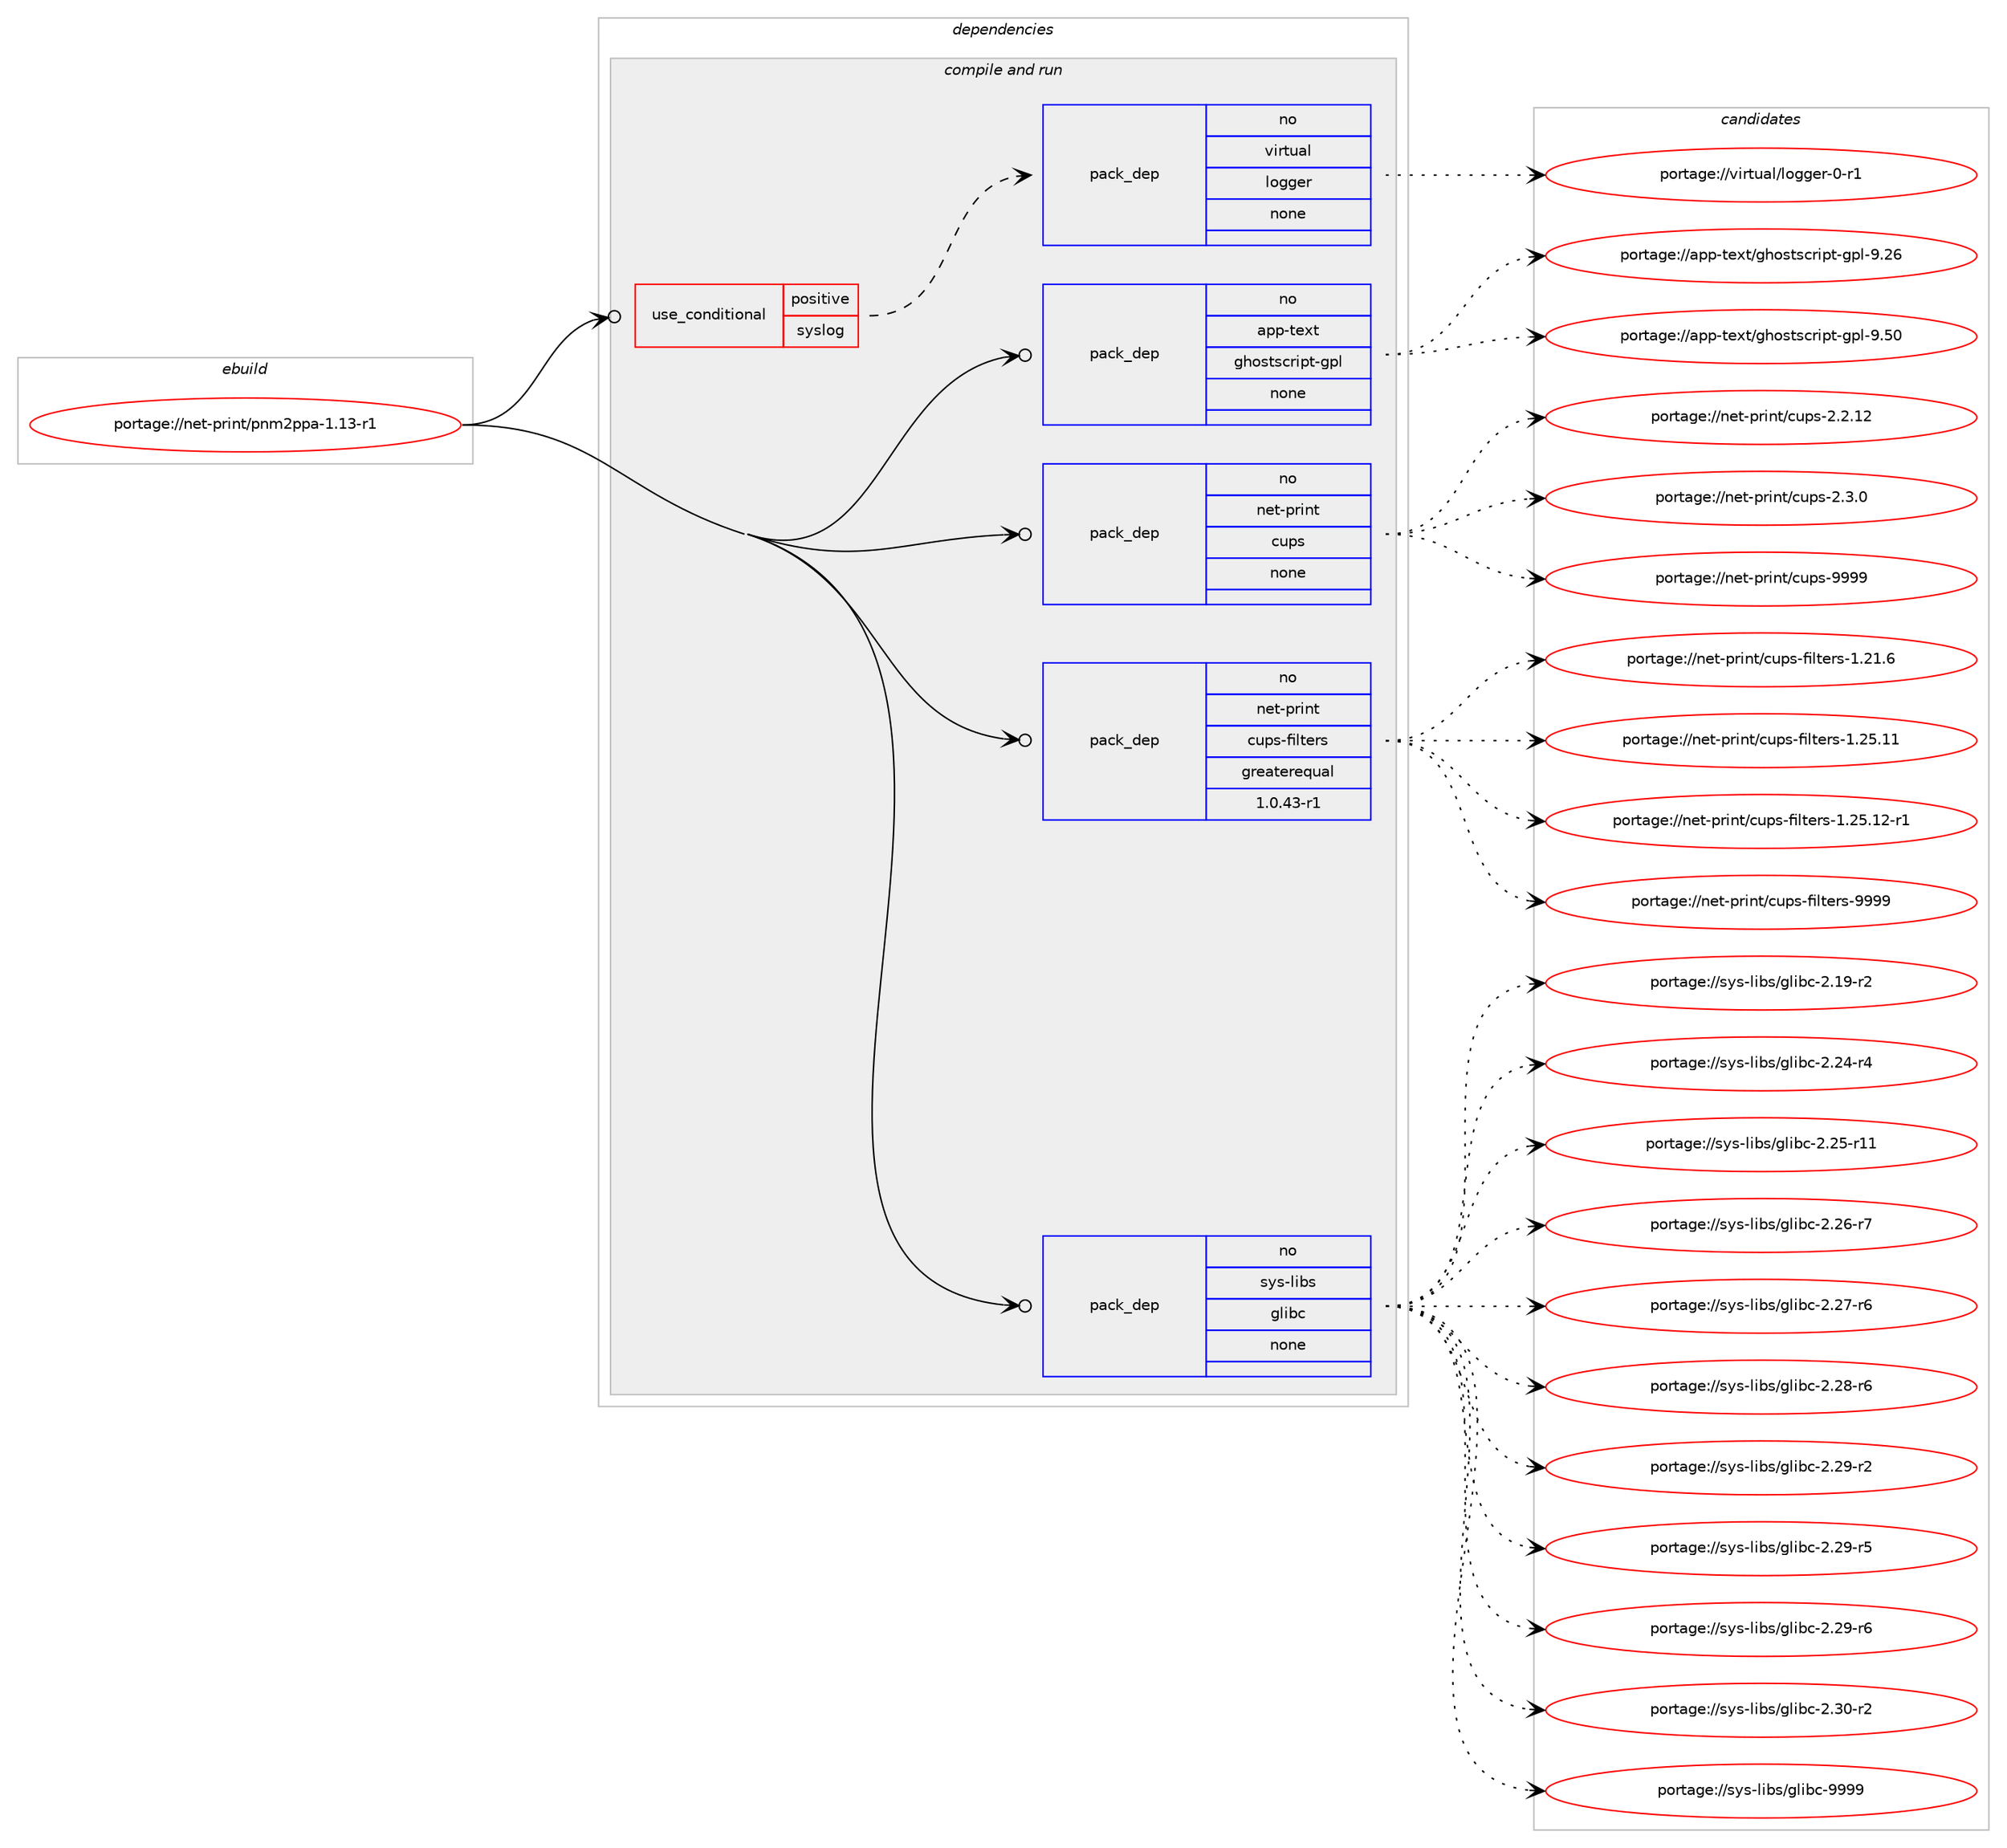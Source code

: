 digraph prolog {

# *************
# Graph options
# *************

newrank=true;
concentrate=true;
compound=true;
graph [rankdir=LR,fontname=Helvetica,fontsize=10,ranksep=1.5];#, ranksep=2.5, nodesep=0.2];
edge  [arrowhead=vee];
node  [fontname=Helvetica,fontsize=10];

# **********
# The ebuild
# **********

subgraph cluster_leftcol {
color=gray;
rank=same;
label=<<i>ebuild</i>>;
id [label="portage://net-print/pnm2ppa-1.13-r1", color=red, width=4, href="../net-print/pnm2ppa-1.13-r1.svg"];
}

# ****************
# The dependencies
# ****************

subgraph cluster_midcol {
color=gray;
label=<<i>dependencies</i>>;
subgraph cluster_compile {
fillcolor="#eeeeee";
style=filled;
label=<<i>compile</i>>;
}
subgraph cluster_compileandrun {
fillcolor="#eeeeee";
style=filled;
label=<<i>compile and run</i>>;
subgraph cond93688 {
dependency374836 [label=<<TABLE BORDER="0" CELLBORDER="1" CELLSPACING="0" CELLPADDING="4"><TR><TD ROWSPAN="3" CELLPADDING="10">use_conditional</TD></TR><TR><TD>positive</TD></TR><TR><TD>syslog</TD></TR></TABLE>>, shape=none, color=red];
subgraph pack274810 {
dependency374837 [label=<<TABLE BORDER="0" CELLBORDER="1" CELLSPACING="0" CELLPADDING="4" WIDTH="220"><TR><TD ROWSPAN="6" CELLPADDING="30">pack_dep</TD></TR><TR><TD WIDTH="110">no</TD></TR><TR><TD>virtual</TD></TR><TR><TD>logger</TD></TR><TR><TD>none</TD></TR><TR><TD></TD></TR></TABLE>>, shape=none, color=blue];
}
dependency374836:e -> dependency374837:w [weight=20,style="dashed",arrowhead="vee"];
}
id:e -> dependency374836:w [weight=20,style="solid",arrowhead="odotvee"];
subgraph pack274811 {
dependency374838 [label=<<TABLE BORDER="0" CELLBORDER="1" CELLSPACING="0" CELLPADDING="4" WIDTH="220"><TR><TD ROWSPAN="6" CELLPADDING="30">pack_dep</TD></TR><TR><TD WIDTH="110">no</TD></TR><TR><TD>app-text</TD></TR><TR><TD>ghostscript-gpl</TD></TR><TR><TD>none</TD></TR><TR><TD></TD></TR></TABLE>>, shape=none, color=blue];
}
id:e -> dependency374838:w [weight=20,style="solid",arrowhead="odotvee"];
subgraph pack274812 {
dependency374839 [label=<<TABLE BORDER="0" CELLBORDER="1" CELLSPACING="0" CELLPADDING="4" WIDTH="220"><TR><TD ROWSPAN="6" CELLPADDING="30">pack_dep</TD></TR><TR><TD WIDTH="110">no</TD></TR><TR><TD>net-print</TD></TR><TR><TD>cups</TD></TR><TR><TD>none</TD></TR><TR><TD></TD></TR></TABLE>>, shape=none, color=blue];
}
id:e -> dependency374839:w [weight=20,style="solid",arrowhead="odotvee"];
subgraph pack274813 {
dependency374840 [label=<<TABLE BORDER="0" CELLBORDER="1" CELLSPACING="0" CELLPADDING="4" WIDTH="220"><TR><TD ROWSPAN="6" CELLPADDING="30">pack_dep</TD></TR><TR><TD WIDTH="110">no</TD></TR><TR><TD>net-print</TD></TR><TR><TD>cups-filters</TD></TR><TR><TD>greaterequal</TD></TR><TR><TD>1.0.43-r1</TD></TR></TABLE>>, shape=none, color=blue];
}
id:e -> dependency374840:w [weight=20,style="solid",arrowhead="odotvee"];
subgraph pack274814 {
dependency374841 [label=<<TABLE BORDER="0" CELLBORDER="1" CELLSPACING="0" CELLPADDING="4" WIDTH="220"><TR><TD ROWSPAN="6" CELLPADDING="30">pack_dep</TD></TR><TR><TD WIDTH="110">no</TD></TR><TR><TD>sys-libs</TD></TR><TR><TD>glibc</TD></TR><TR><TD>none</TD></TR><TR><TD></TD></TR></TABLE>>, shape=none, color=blue];
}
id:e -> dependency374841:w [weight=20,style="solid",arrowhead="odotvee"];
}
subgraph cluster_run {
fillcolor="#eeeeee";
style=filled;
label=<<i>run</i>>;
}
}

# **************
# The candidates
# **************

subgraph cluster_choices {
rank=same;
color=gray;
label=<<i>candidates</i>>;

subgraph choice274810 {
color=black;
nodesep=1;
choiceportage118105114116117971084710811110310310111445484511449 [label="portage://virtual/logger-0-r1", color=red, width=4,href="../virtual/logger-0-r1.svg"];
dependency374837:e -> choiceportage118105114116117971084710811110310310111445484511449:w [style=dotted,weight="100"];
}
subgraph choice274811 {
color=black;
nodesep=1;
choiceportage97112112451161011201164710310411111511611599114105112116451031121084557465054 [label="portage://app-text/ghostscript-gpl-9.26", color=red, width=4,href="../app-text/ghostscript-gpl-9.26.svg"];
choiceportage97112112451161011201164710310411111511611599114105112116451031121084557465348 [label="portage://app-text/ghostscript-gpl-9.50", color=red, width=4,href="../app-text/ghostscript-gpl-9.50.svg"];
dependency374838:e -> choiceportage97112112451161011201164710310411111511611599114105112116451031121084557465054:w [style=dotted,weight="100"];
dependency374838:e -> choiceportage97112112451161011201164710310411111511611599114105112116451031121084557465348:w [style=dotted,weight="100"];
}
subgraph choice274812 {
color=black;
nodesep=1;
choiceportage11010111645112114105110116479911711211545504650464950 [label="portage://net-print/cups-2.2.12", color=red, width=4,href="../net-print/cups-2.2.12.svg"];
choiceportage110101116451121141051101164799117112115455046514648 [label="portage://net-print/cups-2.3.0", color=red, width=4,href="../net-print/cups-2.3.0.svg"];
choiceportage1101011164511211410511011647991171121154557575757 [label="portage://net-print/cups-9999", color=red, width=4,href="../net-print/cups-9999.svg"];
dependency374839:e -> choiceportage11010111645112114105110116479911711211545504650464950:w [style=dotted,weight="100"];
dependency374839:e -> choiceportage110101116451121141051101164799117112115455046514648:w [style=dotted,weight="100"];
dependency374839:e -> choiceportage1101011164511211410511011647991171121154557575757:w [style=dotted,weight="100"];
}
subgraph choice274813 {
color=black;
nodesep=1;
choiceportage1101011164511211410511011647991171121154510210510811610111411545494650494654 [label="portage://net-print/cups-filters-1.21.6", color=red, width=4,href="../net-print/cups-filters-1.21.6.svg"];
choiceportage110101116451121141051101164799117112115451021051081161011141154549465053464949 [label="portage://net-print/cups-filters-1.25.11", color=red, width=4,href="../net-print/cups-filters-1.25.11.svg"];
choiceportage1101011164511211410511011647991171121154510210510811610111411545494650534649504511449 [label="portage://net-print/cups-filters-1.25.12-r1", color=red, width=4,href="../net-print/cups-filters-1.25.12-r1.svg"];
choiceportage110101116451121141051101164799117112115451021051081161011141154557575757 [label="portage://net-print/cups-filters-9999", color=red, width=4,href="../net-print/cups-filters-9999.svg"];
dependency374840:e -> choiceportage1101011164511211410511011647991171121154510210510811610111411545494650494654:w [style=dotted,weight="100"];
dependency374840:e -> choiceportage110101116451121141051101164799117112115451021051081161011141154549465053464949:w [style=dotted,weight="100"];
dependency374840:e -> choiceportage1101011164511211410511011647991171121154510210510811610111411545494650534649504511449:w [style=dotted,weight="100"];
dependency374840:e -> choiceportage110101116451121141051101164799117112115451021051081161011141154557575757:w [style=dotted,weight="100"];
}
subgraph choice274814 {
color=black;
nodesep=1;
choiceportage115121115451081059811547103108105989945504649574511450 [label="portage://sys-libs/glibc-2.19-r2", color=red, width=4,href="../sys-libs/glibc-2.19-r2.svg"];
choiceportage115121115451081059811547103108105989945504650524511452 [label="portage://sys-libs/glibc-2.24-r4", color=red, width=4,href="../sys-libs/glibc-2.24-r4.svg"];
choiceportage11512111545108105981154710310810598994550465053451144949 [label="portage://sys-libs/glibc-2.25-r11", color=red, width=4,href="../sys-libs/glibc-2.25-r11.svg"];
choiceportage115121115451081059811547103108105989945504650544511455 [label="portage://sys-libs/glibc-2.26-r7", color=red, width=4,href="../sys-libs/glibc-2.26-r7.svg"];
choiceportage115121115451081059811547103108105989945504650554511454 [label="portage://sys-libs/glibc-2.27-r6", color=red, width=4,href="../sys-libs/glibc-2.27-r6.svg"];
choiceportage115121115451081059811547103108105989945504650564511454 [label="portage://sys-libs/glibc-2.28-r6", color=red, width=4,href="../sys-libs/glibc-2.28-r6.svg"];
choiceportage115121115451081059811547103108105989945504650574511450 [label="portage://sys-libs/glibc-2.29-r2", color=red, width=4,href="../sys-libs/glibc-2.29-r2.svg"];
choiceportage115121115451081059811547103108105989945504650574511453 [label="portage://sys-libs/glibc-2.29-r5", color=red, width=4,href="../sys-libs/glibc-2.29-r5.svg"];
choiceportage115121115451081059811547103108105989945504650574511454 [label="portage://sys-libs/glibc-2.29-r6", color=red, width=4,href="../sys-libs/glibc-2.29-r6.svg"];
choiceportage115121115451081059811547103108105989945504651484511450 [label="portage://sys-libs/glibc-2.30-r2", color=red, width=4,href="../sys-libs/glibc-2.30-r2.svg"];
choiceportage11512111545108105981154710310810598994557575757 [label="portage://sys-libs/glibc-9999", color=red, width=4,href="../sys-libs/glibc-9999.svg"];
dependency374841:e -> choiceportage115121115451081059811547103108105989945504649574511450:w [style=dotted,weight="100"];
dependency374841:e -> choiceportage115121115451081059811547103108105989945504650524511452:w [style=dotted,weight="100"];
dependency374841:e -> choiceportage11512111545108105981154710310810598994550465053451144949:w [style=dotted,weight="100"];
dependency374841:e -> choiceportage115121115451081059811547103108105989945504650544511455:w [style=dotted,weight="100"];
dependency374841:e -> choiceportage115121115451081059811547103108105989945504650554511454:w [style=dotted,weight="100"];
dependency374841:e -> choiceportage115121115451081059811547103108105989945504650564511454:w [style=dotted,weight="100"];
dependency374841:e -> choiceportage115121115451081059811547103108105989945504650574511450:w [style=dotted,weight="100"];
dependency374841:e -> choiceportage115121115451081059811547103108105989945504650574511453:w [style=dotted,weight="100"];
dependency374841:e -> choiceportage115121115451081059811547103108105989945504650574511454:w [style=dotted,weight="100"];
dependency374841:e -> choiceportage115121115451081059811547103108105989945504651484511450:w [style=dotted,weight="100"];
dependency374841:e -> choiceportage11512111545108105981154710310810598994557575757:w [style=dotted,weight="100"];
}
}

}
